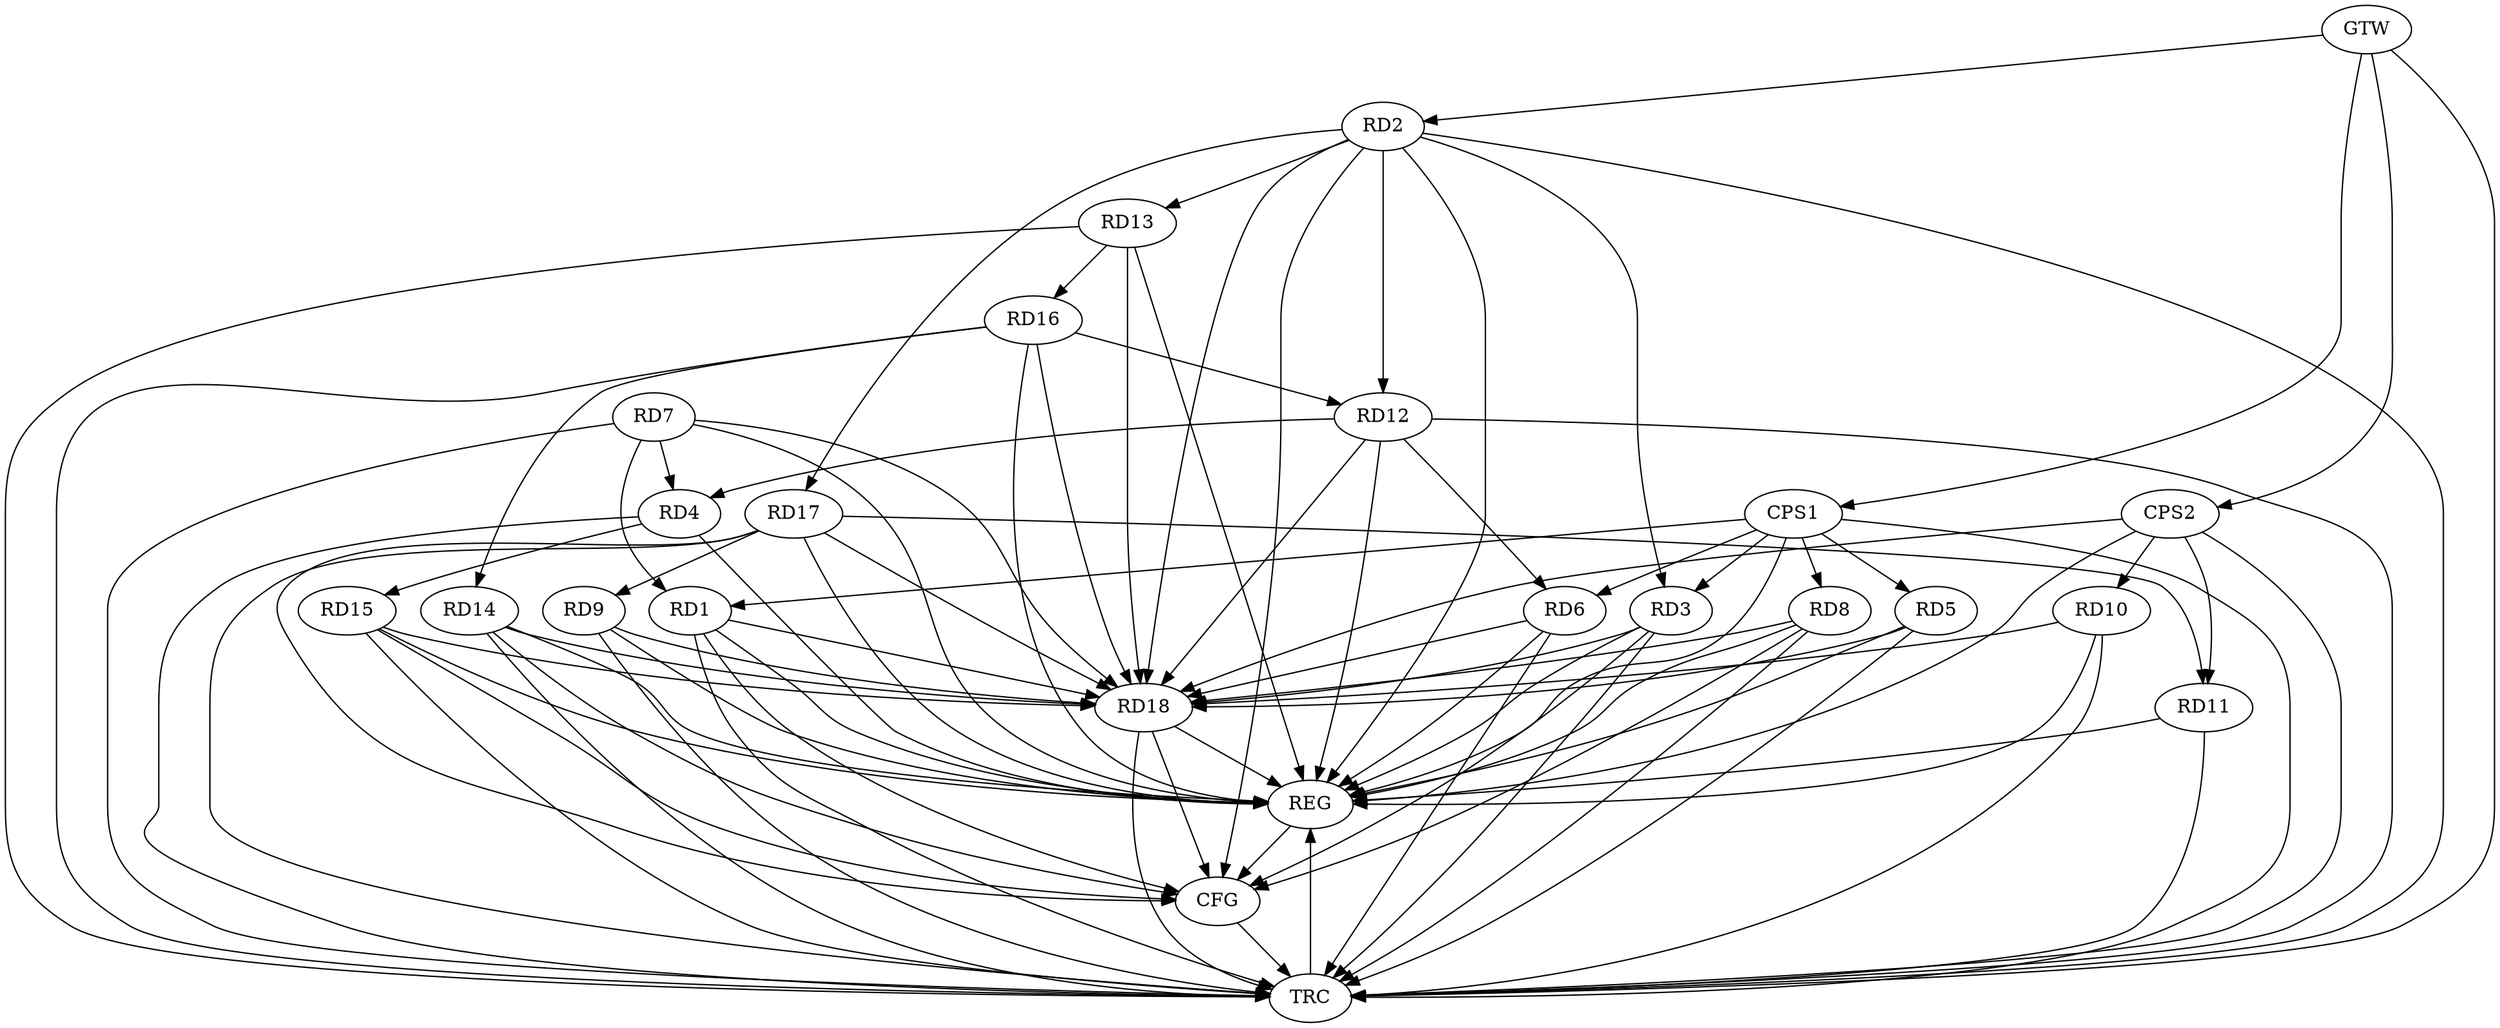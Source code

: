 strict digraph G {
  RD1 [ label="RD1" ];
  RD2 [ label="RD2" ];
  RD3 [ label="RD3" ];
  RD4 [ label="RD4" ];
  RD5 [ label="RD5" ];
  RD6 [ label="RD6" ];
  RD7 [ label="RD7" ];
  RD8 [ label="RD8" ];
  RD9 [ label="RD9" ];
  RD10 [ label="RD10" ];
  RD11 [ label="RD11" ];
  RD12 [ label="RD12" ];
  RD13 [ label="RD13" ];
  RD14 [ label="RD14" ];
  RD15 [ label="RD15" ];
  RD16 [ label="RD16" ];
  RD17 [ label="RD17" ];
  RD18 [ label="RD18" ];
  CPS1 [ label="CPS1" ];
  CPS2 [ label="CPS2" ];
  GTW [ label="GTW" ];
  REG [ label="REG" ];
  CFG [ label="CFG" ];
  TRC [ label="TRC" ];
  RD7 -> RD1;
  RD2 -> RD3;
  RD2 -> RD12;
  RD2 -> RD13;
  RD2 -> RD17;
  RD2 -> RD18;
  RD7 -> RD4;
  RD12 -> RD4;
  RD4 -> RD15;
  RD12 -> RD6;
  RD17 -> RD9;
  RD17 -> RD11;
  RD16 -> RD12;
  RD13 -> RD16;
  RD13 -> RD18;
  RD16 -> RD14;
  RD15 -> RD18;
  CPS1 -> RD1;
  CPS1 -> RD3;
  CPS1 -> RD5;
  CPS1 -> RD6;
  CPS1 -> RD8;
  CPS2 -> RD10;
  CPS2 -> RD11;
  CPS2 -> RD18;
  GTW -> RD2;
  GTW -> CPS1;
  GTW -> CPS2;
  RD1 -> REG;
  RD2 -> REG;
  RD3 -> REG;
  RD4 -> REG;
  RD5 -> REG;
  RD6 -> REG;
  RD7 -> REG;
  RD8 -> REG;
  RD9 -> REG;
  RD10 -> REG;
  RD11 -> REG;
  RD12 -> REG;
  RD13 -> REG;
  RD14 -> REG;
  RD15 -> REG;
  RD16 -> REG;
  RD17 -> REG;
  RD18 -> REG;
  CPS1 -> REG;
  CPS2 -> REG;
  RD2 -> CFG;
  RD14 -> CFG;
  RD17 -> CFG;
  RD8 -> CFG;
  RD3 -> CFG;
  RD1 -> CFG;
  RD18 -> CFG;
  RD15 -> CFG;
  REG -> CFG;
  RD1 -> TRC;
  RD2 -> TRC;
  RD3 -> TRC;
  RD4 -> TRC;
  RD5 -> TRC;
  RD6 -> TRC;
  RD7 -> TRC;
  RD8 -> TRC;
  RD9 -> TRC;
  RD10 -> TRC;
  RD11 -> TRC;
  RD12 -> TRC;
  RD13 -> TRC;
  RD14 -> TRC;
  RD15 -> TRC;
  RD16 -> TRC;
  RD17 -> TRC;
  RD18 -> TRC;
  CPS1 -> TRC;
  CPS2 -> TRC;
  GTW -> TRC;
  CFG -> TRC;
  TRC -> REG;
  RD14 -> RD18;
  RD16 -> RD18;
  RD8 -> RD18;
  RD10 -> RD18;
  RD12 -> RD18;
  RD17 -> RD18;
  RD6 -> RD18;
  RD1 -> RD18;
  RD5 -> RD18;
  RD3 -> RD18;
  RD9 -> RD18;
  RD7 -> RD18;
}
